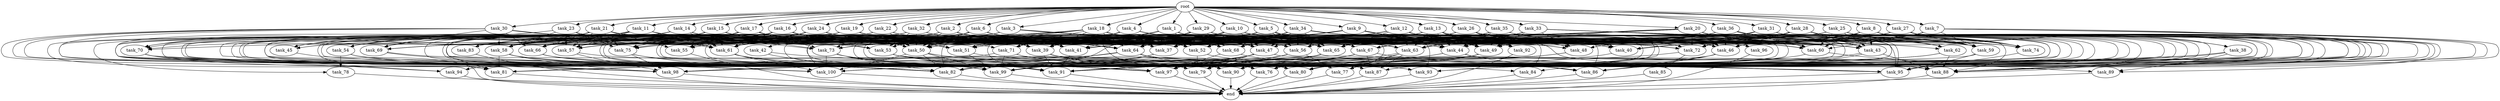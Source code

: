 digraph G {
  task_15 [size="5.321837e+10"];
  task_77 [size="4.006234e+11"];
  task_62 [size="8.619617e+11"];
  task_59 [size="4.833747e+11"];
  task_20 [size="3.739184e+11"];
  task_17 [size="3.299453e+11"];
  task_89 [size="1.644018e+11"];
  task_24 [size="9.477125e+11"];
  task_92 [size="2.627907e+11"];
  task_85 [size="1.380635e+11"];
  task_23 [size="6.239652e+11"];
  task_73 [size="8.556102e+11"];
  task_63 [size="9.624252e+11"];
  task_45 [size="9.694301e+11"];
  task_11 [size="1.460836e+11"];
  task_13 [size="7.193717e+11"];
  task_54 [size="3.860958e+11"];
  task_58 [size="6.967371e+11"];
  task_55 [size="3.737541e+11"];
  task_60 [size="6.949660e+11"];
  task_61 [size="7.759190e+11"];
  task_56 [size="2.078628e+11"];
  task_16 [size="1.155210e+10"];
  task_30 [size="6.411587e+11"];
  task_76 [size="6.871959e+11"];
  task_74 [size="2.349553e+11"];
  task_47 [size="5.210938e+11"];
  task_81 [size="3.196731e+11"];
  task_34 [size="1.950755e+11"];
  task_25 [size="9.417698e+11"];
  task_44 [size="2.801534e+11"];
  task_67 [size="6.644735e+11"];
  task_29 [size="9.357119e+11"];
  end [size="0.000000e+00"];
  task_66 [size="6.946948e+11"];
  task_2 [size="5.433442e+11"];
  task_4 [size="1.018723e+11"];
  task_86 [size="6.930792e+11"];
  task_64 [size="4.741991e+11"];
  task_36 [size="8.381851e+11"];
  task_71 [size="5.756494e+10"];
  task_94 [size="4.823685e+11"];
  task_95 [size="7.700248e+10"];
  task_96 [size="6.952447e+11"];
  task_48 [size="8.414934e+11"];
  task_53 [size="1.100329e+11"];
  task_5 [size="7.854692e+11"];
  task_79 [size="1.837484e+11"];
  task_52 [size="8.760281e+11"];
  task_31 [size="9.294519e+11"];
  task_1 [size="2.220561e+11"];
  task_82 [size="1.798405e+11"];
  task_19 [size="7.270098e+11"];
  task_40 [size="3.478244e+11"];
  task_57 [size="1.489636e+11"];
  task_83 [size="1.454169e+11"];
  task_6 [size="8.253236e+11"];
  task_80 [size="9.872540e+10"];
  task_22 [size="3.652764e+11"];
  task_99 [size="4.499361e+11"];
  task_100 [size="2.572275e+11"];
  task_84 [size="2.904249e+11"];
  task_90 [size="3.566211e+11"];
  task_49 [size="1.474203e+11"];
  task_3 [size="6.548056e+10"];
  task_14 [size="7.863484e+11"];
  task_18 [size="3.353247e+11"];
  task_42 [size="2.069851e+11"];
  task_10 [size="2.449260e+10"];
  task_70 [size="1.832887e+11"];
  task_78 [size="7.819103e+10"];
  task_50 [size="2.554939e+11"];
  task_21 [size="3.341280e+11"];
  task_32 [size="4.326050e+11"];
  task_51 [size="7.242359e+11"];
  task_46 [size="5.455047e+11"];
  task_12 [size="5.019332e+11"];
  task_9 [size="7.310521e+11"];
  task_93 [size="2.709626e+11"];
  task_43 [size="9.857702e+11"];
  task_26 [size="5.664221e+11"];
  task_41 [size="6.034491e+11"];
  task_27 [size="4.774639e+11"];
  task_68 [size="9.229991e+11"];
  task_65 [size="9.395578e+11"];
  task_39 [size="3.273546e+11"];
  task_38 [size="7.363333e+11"];
  task_72 [size="6.608996e+11"];
  task_98 [size="5.604463e+11"];
  task_28 [size="1.618132e+11"];
  task_69 [size="6.094446e+10"];
  task_88 [size="2.151064e+11"];
  task_91 [size="6.456522e+10"];
  task_8 [size="4.609920e+11"];
  task_75 [size="8.448521e+10"];
  task_33 [size="6.170790e+10"];
  root [size="0.000000e+00"];
  task_7 [size="1.269414e+11"];
  task_87 [size="4.528421e+11"];
  task_35 [size="4.389213e+11"];
  task_97 [size="5.178603e+11"];
  task_37 [size="1.687146e+09"];

  task_15 -> task_61 [size="4.564229e+07"];
  task_15 -> task_70 [size="3.665775e+07"];
  task_15 -> task_73 [size="1.069513e+08"];
  task_15 -> task_72 [size="6.008178e+07"];
  task_15 -> task_62 [size="1.723923e+08"];
  task_15 -> task_75 [size="5.280326e+06"];
  task_15 -> task_58 [size="5.359516e+07"];
  task_15 -> task_80 [size="5.196074e+06"];
  task_77 -> end [size="1.000000e-12"];
  task_62 -> task_90 [size="7.132423e+07"];
  task_62 -> task_76 [size="5.726633e+07"];
  task_62 -> task_88 [size="1.434043e+07"];
  task_59 -> task_95 [size="4.812655e+06"];
  task_59 -> task_81 [size="4.566758e+07"];
  task_20 -> task_64 [size="3.161327e+07"];
  task_20 -> task_82 [size="9.465289e+06"];
  task_20 -> task_60 [size="4.964043e+07"];
  task_20 -> task_59 [size="4.833747e+07"];
  task_20 -> task_50 [size="1.824957e+07"];
  task_20 -> task_95 [size="4.812655e+06"];
  task_20 -> task_62 [size="1.723923e+08"];
  task_20 -> task_46 [size="4.545872e+07"];
  task_20 -> task_61 [size="4.564229e+07"];
  task_20 -> task_65 [size="6.263719e+07"];
  task_20 -> task_76 [size="5.726633e+07"];
  task_20 -> task_79 [size="1.224989e+07"];
  task_20 -> task_69 [size="6.094446e+06"];
  task_20 -> task_73 [size="1.069513e+08"];
  task_20 -> task_72 [size="6.008178e+07"];
  task_20 -> task_97 [size="3.236627e+07"];
  task_20 -> task_49 [size="1.228503e+07"];
  task_20 -> task_74 [size="1.678252e+07"];
  task_20 -> task_52 [size="7.963892e+07"];
  task_17 -> task_45 [size="1.615717e+08"];
  task_17 -> task_39 [size="2.518112e+07"];
  task_17 -> task_54 [size="9.652394e+07"];
  task_17 -> task_50 [size="1.824957e+07"];
  task_17 -> task_57 [size="8.762566e+06"];
  task_17 -> task_41 [size="8.620702e+07"];
  task_17 -> task_80 [size="5.196074e+06"];
  task_17 -> task_56 [size="1.299142e+07"];
  task_17 -> task_55 [size="3.737541e+07"];
  task_17 -> task_51 [size="1.448472e+08"];
  task_17 -> task_83 [size="7.270847e+07"];
  task_17 -> task_52 [size="7.963892e+07"];
  task_17 -> task_73 [size="1.069513e+08"];
  task_17 -> task_95 [size="4.812655e+06"];
  task_89 -> end [size="1.000000e-12"];
  task_24 -> task_64 [size="3.161327e+07"];
  task_24 -> task_54 [size="9.652394e+07"];
  task_24 -> task_60 [size="4.964043e+07"];
  task_24 -> task_50 [size="1.824957e+07"];
  task_24 -> task_57 [size="8.762566e+06"];
  task_24 -> task_61 [size="4.564229e+07"];
  task_24 -> task_41 [size="8.620702e+07"];
  task_24 -> task_48 [size="7.649940e+07"];
  task_24 -> task_75 [size="5.280326e+06"];
  task_24 -> task_99 [size="2.999574e+07"];
  task_24 -> task_56 [size="1.299142e+07"];
  task_24 -> task_94 [size="1.205921e+08"];
  task_24 -> task_69 [size="6.094446e+06"];
  task_24 -> task_66 [size="6.315407e+07"];
  task_24 -> task_91 [size="3.398170e+06"];
  task_24 -> task_74 [size="1.678252e+07"];
  task_92 -> end [size="1.000000e-12"];
  task_85 -> end [size="1.000000e-12"];
  task_23 -> task_58 [size="5.359516e+07"];
  task_23 -> task_75 [size="5.280326e+06"];
  task_23 -> task_61 [size="4.564229e+07"];
  task_23 -> task_57 [size="8.762566e+06"];
  task_23 -> task_88 [size="1.434043e+07"];
  task_73 -> task_91 [size="3.398170e+06"];
  task_73 -> task_82 [size="9.465289e+06"];
  task_73 -> task_100 [size="2.572275e+07"];
  task_73 -> task_76 [size="5.726633e+07"];
  task_63 -> task_79 [size="1.224989e+07"];
  task_63 -> task_87 [size="9.056843e+07"];
  task_63 -> task_77 [size="1.335411e+08"];
  task_63 -> task_80 [size="5.196074e+06"];
  task_45 -> end [size="1.000000e-12"];
  task_11 -> task_45 [size="1.615717e+08"];
  task_11 -> task_61 [size="4.564229e+07"];
  task_11 -> task_53 [size="1.833882e+07"];
  task_11 -> task_66 [size="6.315407e+07"];
  task_11 -> task_79 [size="1.224989e+07"];
  task_11 -> task_49 [size="1.228503e+07"];
  task_11 -> task_57 [size="8.762566e+06"];
  task_11 -> task_78 [size="3.909551e+07"];
  task_11 -> task_37 [size="2.410209e+05"];
  task_13 -> task_48 [size="7.649940e+07"];
  task_13 -> task_61 [size="4.564229e+07"];
  task_13 -> task_56 [size="1.299142e+07"];
  task_13 -> task_74 [size="1.678252e+07"];
  task_13 -> task_46 [size="4.545872e+07"];
  task_13 -> task_43 [size="9.857702e+07"];
  task_13 -> task_44 [size="2.801534e+07"];
  task_13 -> task_49 [size="1.228503e+07"];
  task_13 -> task_75 [size="5.280326e+06"];
  task_13 -> task_63 [size="8.020210e+07"];
  task_54 -> task_78 [size="3.909551e+07"];
  task_54 -> task_79 [size="1.224989e+07"];
  task_54 -> task_87 [size="9.056843e+07"];
  task_54 -> task_97 [size="3.236627e+07"];
  task_58 -> task_80 [size="5.196074e+06"];
  task_58 -> task_81 [size="4.566758e+07"];
  task_58 -> task_82 [size="9.465289e+06"];
  task_58 -> task_98 [size="5.094967e+07"];
  task_58 -> task_88 [size="1.434043e+07"];
  task_55 -> end [size="1.000000e-12"];
  task_60 -> task_89 [size="5.480059e+07"];
  task_60 -> task_97 [size="3.236627e+07"];
  task_61 -> task_91 [size="3.398170e+06"];
  task_61 -> task_99 [size="2.999574e+07"];
  task_61 -> task_76 [size="5.726633e+07"];
  task_61 -> task_100 [size="2.572275e+07"];
  task_61 -> task_79 [size="1.224989e+07"];
  task_56 -> task_91 [size="3.398170e+06"];
  task_56 -> task_77 [size="1.335411e+08"];
  task_56 -> task_79 [size="1.224989e+07"];
  task_16 -> task_45 [size="1.615717e+08"];
  task_16 -> task_64 [size="3.161327e+07"];
  task_16 -> task_82 [size="9.465289e+06"];
  task_16 -> task_40 [size="2.675572e+07"];
  task_16 -> task_58 [size="5.359516e+07"];
  task_16 -> task_57 [size="8.762566e+06"];
  task_16 -> task_60 [size="4.964043e+07"];
  task_16 -> task_68 [size="1.153749e+08"];
  task_16 -> task_80 [size="5.196074e+06"];
  task_16 -> task_52 [size="7.963892e+07"];
  task_16 -> task_75 [size="5.280326e+06"];
  task_16 -> task_53 [size="1.833882e+07"];
  task_16 -> task_56 [size="1.299142e+07"];
  task_16 -> task_39 [size="2.518112e+07"];
  task_16 -> task_70 [size="3.665775e+07"];
  task_16 -> task_69 [size="6.094446e+06"];
  task_16 -> task_98 [size="5.094967e+07"];
  task_16 -> task_65 [size="6.263719e+07"];
  task_16 -> task_61 [size="4.564229e+07"];
  task_30 -> task_61 [size="4.564229e+07"];
  task_30 -> task_81 [size="4.566758e+07"];
  task_30 -> task_66 [size="6.315407e+07"];
  task_30 -> task_58 [size="5.359516e+07"];
  task_30 -> task_69 [size="6.094446e+06"];
  task_30 -> task_56 [size="1.299142e+07"];
  task_30 -> task_93 [size="5.419251e+07"];
  task_30 -> task_82 [size="9.465289e+06"];
  task_30 -> task_63 [size="8.020210e+07"];
  task_30 -> task_91 [size="3.398170e+06"];
  task_76 -> end [size="1.000000e-12"];
  task_74 -> task_95 [size="4.812655e+06"];
  task_47 -> task_95 [size="4.812655e+06"];
  task_47 -> task_82 [size="9.465289e+06"];
  task_47 -> task_79 [size="1.224989e+07"];
  task_47 -> task_98 [size="5.094967e+07"];
  task_47 -> task_97 [size="3.236627e+07"];
  task_81 -> end [size="1.000000e-12"];
  task_34 -> task_64 [size="3.161327e+07"];
  task_34 -> task_71 [size="8.223563e+06"];
  task_34 -> task_59 [size="4.833747e+07"];
  task_34 -> task_37 [size="2.410209e+05"];
  task_34 -> task_43 [size="9.857702e+07"];
  task_34 -> task_48 [size="7.649940e+07"];
  task_34 -> task_68 [size="1.153749e+08"];
  task_34 -> task_65 [size="6.263719e+07"];
  task_34 -> task_56 [size="1.299142e+07"];
  task_34 -> task_47 [size="5.789931e+07"];
  task_34 -> task_39 [size="2.518112e+07"];
  task_34 -> task_52 [size="7.963892e+07"];
  task_34 -> task_66 [size="6.315407e+07"];
  task_34 -> task_49 [size="1.228503e+07"];
  task_34 -> task_86 [size="6.300720e+07"];
  task_25 -> task_99 [size="2.999574e+07"];
  task_25 -> task_60 [size="4.964043e+07"];
  task_25 -> task_59 [size="4.833747e+07"];
  task_25 -> task_91 [size="3.398170e+06"];
  task_25 -> task_57 [size="8.762566e+06"];
  task_25 -> task_43 [size="9.857702e+07"];
  task_25 -> task_94 [size="1.205921e+08"];
  task_25 -> task_74 [size="1.678252e+07"];
  task_25 -> task_65 [size="6.263719e+07"];
  task_25 -> task_56 [size="1.299142e+07"];
  task_25 -> task_52 [size="7.963892e+07"];
  task_25 -> task_95 [size="4.812655e+06"];
  task_44 -> task_91 [size="3.398170e+06"];
  task_44 -> task_95 [size="4.812655e+06"];
  task_44 -> task_99 [size="2.999574e+07"];
  task_44 -> task_86 [size="6.300720e+07"];
  task_67 -> task_82 [size="9.465289e+06"];
  task_67 -> task_99 [size="2.999574e+07"];
  task_67 -> task_87 [size="9.056843e+07"];
  task_67 -> task_88 [size="1.434043e+07"];
  task_67 -> task_91 [size="3.398170e+06"];
  task_67 -> task_97 [size="3.236627e+07"];
  task_29 -> task_64 [size="3.161327e+07"];
  task_29 -> task_61 [size="4.564229e+07"];
  task_29 -> task_99 [size="2.999574e+07"];
  task_29 -> task_60 [size="4.964043e+07"];
  task_29 -> task_59 [size="4.833747e+07"];
  task_29 -> task_55 [size="3.737541e+07"];
  task_29 -> task_72 [size="6.008178e+07"];
  task_29 -> task_83 [size="7.270847e+07"];
  task_29 -> task_68 [size="1.153749e+08"];
  task_29 -> task_47 [size="5.789931e+07"];
  task_29 -> task_63 [size="8.020210e+07"];
  task_66 -> task_91 [size="3.398170e+06"];
  task_66 -> task_82 [size="9.465289e+06"];
  task_66 -> task_99 [size="2.999574e+07"];
  task_66 -> task_86 [size="6.300720e+07"];
  task_2 -> task_82 [size="9.465289e+06"];
  task_2 -> task_67 [size="1.661184e+08"];
  task_2 -> task_54 [size="9.652394e+07"];
  task_2 -> task_60 [size="4.964043e+07"];
  task_2 -> task_50 [size="1.824957e+07"];
  task_2 -> task_57 [size="8.762566e+06"];
  task_2 -> task_100 [size="2.572275e+07"];
  task_2 -> task_52 [size="7.963892e+07"];
  task_2 -> task_75 [size="5.280326e+06"];
  task_2 -> task_66 [size="6.315407e+07"];
  task_2 -> task_39 [size="2.518112e+07"];
  task_2 -> task_46 [size="4.545872e+07"];
  task_2 -> task_72 [size="6.008178e+07"];
  task_2 -> task_63 [size="8.020210e+07"];
  task_2 -> task_97 [size="3.236627e+07"];
  task_4 -> task_45 [size="1.615717e+08"];
  task_4 -> task_64 [size="3.161327e+07"];
  task_4 -> task_71 [size="8.223563e+06"];
  task_4 -> task_39 [size="2.518112e+07"];
  task_4 -> task_40 [size="2.675572e+07"];
  task_4 -> task_55 [size="3.737541e+07"];
  task_4 -> task_44 [size="2.801534e+07"];
  task_4 -> task_61 [size="4.564229e+07"];
  task_4 -> task_100 [size="2.572275e+07"];
  task_4 -> task_80 [size="5.196074e+06"];
  task_4 -> task_48 [size="7.649940e+07"];
  task_4 -> task_92 [size="8.759689e+07"];
  task_4 -> task_65 [size="6.263719e+07"];
  task_4 -> task_56 [size="1.299142e+07"];
  task_4 -> task_67 [size="1.661184e+08"];
  task_4 -> task_50 [size="1.824957e+07"];
  task_4 -> task_76 [size="5.726633e+07"];
  task_86 -> end [size="1.000000e-12"];
  task_64 -> task_88 [size="1.434043e+07"];
  task_64 -> task_82 [size="9.465289e+06"];
  task_64 -> task_98 [size="5.094967e+07"];
  task_64 -> task_90 [size="7.132423e+07"];
  task_36 -> task_64 [size="3.161327e+07"];
  task_36 -> task_93 [size="5.419251e+07"];
  task_36 -> task_60 [size="4.964043e+07"];
  task_36 -> task_91 [size="3.398170e+06"];
  task_36 -> task_88 [size="1.434043e+07"];
  task_36 -> task_61 [size="4.564229e+07"];
  task_36 -> task_63 [size="8.020210e+07"];
  task_36 -> task_68 [size="1.153749e+08"];
  task_36 -> task_39 [size="2.518112e+07"];
  task_36 -> task_50 [size="1.824957e+07"];
  task_36 -> task_46 [size="4.545872e+07"];
  task_36 -> task_74 [size="1.678252e+07"];
  task_36 -> task_47 [size="5.789931e+07"];
  task_36 -> task_76 [size="5.726633e+07"];
  task_71 -> task_79 [size="1.224989e+07"];
  task_71 -> task_81 [size="4.566758e+07"];
  task_71 -> task_99 [size="2.999574e+07"];
  task_71 -> task_80 [size="5.196074e+06"];
  task_94 -> end [size="1.000000e-12"];
  task_95 -> end [size="1.000000e-12"];
  task_96 -> end [size="1.000000e-12"];
  task_48 -> task_79 [size="1.224989e+07"];
  task_48 -> task_97 [size="3.236627e+07"];
  task_53 -> task_97 [size="3.236627e+07"];
  task_53 -> task_80 [size="5.196074e+06"];
  task_53 -> task_84 [size="9.680831e+07"];
  task_53 -> task_88 [size="1.434043e+07"];
  task_5 -> task_60 [size="4.964043e+07"];
  task_5 -> task_59 [size="4.833747e+07"];
  task_5 -> task_44 [size="2.801534e+07"];
  task_5 -> task_41 [size="8.620702e+07"];
  task_5 -> task_75 [size="5.280326e+06"];
  task_5 -> task_65 [size="6.263719e+07"];
  task_5 -> task_84 [size="9.680831e+07"];
  task_5 -> task_96 [size="3.476224e+08"];
  task_5 -> task_49 [size="1.228503e+07"];
  task_5 -> task_64 [size="3.161327e+07"];
  task_5 -> task_58 [size="5.359516e+07"];
  task_5 -> task_50 [size="1.824957e+07"];
  task_5 -> task_92 [size="8.759689e+07"];
  task_5 -> task_95 [size="4.812655e+06"];
  task_5 -> task_48 [size="7.649940e+07"];
  task_5 -> task_61 [size="4.564229e+07"];
  task_5 -> task_56 [size="1.299142e+07"];
  task_5 -> task_51 [size="1.448472e+08"];
  task_5 -> task_55 [size="3.737541e+07"];
  task_5 -> task_46 [size="4.545872e+07"];
  task_5 -> task_37 [size="2.410209e+05"];
  task_5 -> task_57 [size="8.762566e+06"];
  task_79 -> end [size="1.000000e-12"];
  task_52 -> task_79 [size="1.224989e+07"];
  task_52 -> task_88 [size="1.434043e+07"];
  task_31 -> task_82 [size="9.465289e+06"];
  task_31 -> task_58 [size="5.359516e+07"];
  task_31 -> task_57 [size="8.762566e+06"];
  task_31 -> task_88 [size="1.434043e+07"];
  task_31 -> task_100 [size="2.572275e+07"];
  task_31 -> task_80 [size="5.196074e+06"];
  task_31 -> task_62 [size="1.723923e+08"];
  task_31 -> task_61 [size="4.564229e+07"];
  task_31 -> task_65 [size="6.263719e+07"];
  task_31 -> task_66 [size="6.315407e+07"];
  task_31 -> task_38 [size="3.681666e+08"];
  task_31 -> task_72 [size="6.008178e+07"];
  task_31 -> task_74 [size="1.678252e+07"];
  task_31 -> task_86 [size="6.300720e+07"];
  task_31 -> task_98 [size="5.094967e+07"];
  task_1 -> task_82 [size="9.465289e+06"];
  task_1 -> task_58 [size="5.359516e+07"];
  task_1 -> task_50 [size="1.824957e+07"];
  task_1 -> task_44 [size="2.801534e+07"];
  task_1 -> task_41 [size="8.620702e+07"];
  task_1 -> task_46 [size="4.545872e+07"];
  task_1 -> task_56 [size="1.299142e+07"];
  task_1 -> task_39 [size="2.518112e+07"];
  task_1 -> task_52 [size="7.963892e+07"];
  task_1 -> task_72 [size="6.008178e+07"];
  task_1 -> task_37 [size="2.410209e+05"];
  task_1 -> task_63 [size="8.020210e+07"];
  task_1 -> task_47 [size="5.789931e+07"];
  task_82 -> end [size="1.000000e-12"];
  task_19 -> task_45 [size="1.615717e+08"];
  task_19 -> task_64 [size="3.161327e+07"];
  task_19 -> task_81 [size="4.566758e+07"];
  task_19 -> task_55 [size="3.737541e+07"];
  task_19 -> task_57 [size="8.762566e+06"];
  task_19 -> task_43 [size="9.857702e+07"];
  task_19 -> task_68 [size="1.153749e+08"];
  task_19 -> task_98 [size="5.094967e+07"];
  task_19 -> task_49 [size="1.228503e+07"];
  task_19 -> task_75 [size="5.280326e+06"];
  task_19 -> task_65 [size="6.263719e+07"];
  task_19 -> task_66 [size="6.315407e+07"];
  task_19 -> task_51 [size="1.448472e+08"];
  task_19 -> task_79 [size="1.224989e+07"];
  task_19 -> task_69 [size="6.094446e+06"];
  task_19 -> task_63 [size="8.020210e+07"];
  task_19 -> task_37 [size="2.410209e+05"];
  task_19 -> task_95 [size="4.812655e+06"];
  task_40 -> task_91 [size="3.398170e+06"];
  task_57 -> task_98 [size="5.094967e+07"];
  task_57 -> task_90 [size="7.132423e+07"];
  task_83 -> end [size="1.000000e-12"];
  task_6 -> task_64 [size="3.161327e+07"];
  task_6 -> task_42 [size="2.069851e+08"];
  task_6 -> task_58 [size="5.359516e+07"];
  task_6 -> task_55 [size="3.737541e+07"];
  task_6 -> task_70 [size="3.665775e+07"];
  task_6 -> task_43 [size="9.857702e+07"];
  task_6 -> task_61 [size="4.564229e+07"];
  task_6 -> task_41 [size="8.620702e+07"];
  task_6 -> task_48 [size="7.649940e+07"];
  task_6 -> task_75 [size="5.280326e+06"];
  task_6 -> task_65 [size="6.263719e+07"];
  task_6 -> task_56 [size="1.299142e+07"];
  task_6 -> task_50 [size="1.824957e+07"];
  task_6 -> task_46 [size="4.545872e+07"];
  task_6 -> task_73 [size="1.069513e+08"];
  task_6 -> task_97 [size="3.236627e+07"];
  task_80 -> end [size="1.000000e-12"];
  task_22 -> task_65 [size="6.263719e+07"];
  task_22 -> task_47 [size="5.789931e+07"];
  task_22 -> task_39 [size="2.518112e+07"];
  task_22 -> task_50 [size="1.824957e+07"];
  task_22 -> task_55 [size="3.737541e+07"];
  task_22 -> task_57 [size="8.762566e+06"];
  task_22 -> task_40 [size="2.675572e+07"];
  task_22 -> task_98 [size="5.094967e+07"];
  task_22 -> task_100 [size="2.572275e+07"];
  task_99 -> end [size="1.000000e-12"];
  task_100 -> end [size="1.000000e-12"];
  task_84 -> end [size="1.000000e-12"];
  task_90 -> end [size="1.000000e-12"];
  task_49 -> task_94 [size="1.205921e+08"];
  task_49 -> task_79 [size="1.224989e+07"];
  task_49 -> task_98 [size="5.094967e+07"];
  task_49 -> task_77 [size="1.335411e+08"];
  task_49 -> task_97 [size="3.236627e+07"];
  task_3 -> task_71 [size="8.223563e+06"];
  task_3 -> task_40 [size="2.675572e+07"];
  task_3 -> task_59 [size="4.833747e+07"];
  task_3 -> task_55 [size="3.737541e+07"];
  task_3 -> task_57 [size="8.762566e+06"];
  task_3 -> task_61 [size="4.564229e+07"];
  task_3 -> task_75 [size="5.280326e+06"];
  task_3 -> task_80 [size="5.196074e+06"];
  task_3 -> task_68 [size="1.153749e+08"];
  task_3 -> task_99 [size="2.999574e+07"];
  task_3 -> task_56 [size="1.299142e+07"];
  task_3 -> task_63 [size="8.020210e+07"];
  task_3 -> task_76 [size="5.726633e+07"];
  task_14 -> task_64 [size="3.161327e+07"];
  task_14 -> task_46 [size="4.545872e+07"];
  task_14 -> task_61 [size="4.564229e+07"];
  task_14 -> task_82 [size="9.465289e+06"];
  task_14 -> task_71 [size="8.223563e+06"];
  task_14 -> task_70 [size="3.665775e+07"];
  task_14 -> task_58 [size="5.359516e+07"];
  task_14 -> task_52 [size="7.963892e+07"];
  task_14 -> task_73 [size="1.069513e+08"];
  task_14 -> task_69 [size="6.094446e+06"];
  task_14 -> task_97 [size="3.236627e+07"];
  task_18 -> task_45 [size="1.615717e+08"];
  task_18 -> task_64 [size="3.161327e+07"];
  task_18 -> task_71 [size="8.223563e+06"];
  task_18 -> task_51 [size="1.448472e+08"];
  task_18 -> task_40 [size="2.675572e+07"];
  task_18 -> task_50 [size="1.824957e+07"];
  task_18 -> task_57 [size="8.762566e+06"];
  task_18 -> task_63 [size="8.020210e+07"];
  task_18 -> task_68 [size="1.153749e+08"];
  task_18 -> task_80 [size="5.196074e+06"];
  task_18 -> task_48 [size="7.649940e+07"];
  task_18 -> task_75 [size="5.280326e+06"];
  task_18 -> task_39 [size="2.518112e+07"];
  task_18 -> task_91 [size="3.398170e+06"];
  task_18 -> task_52 [size="7.963892e+07"];
  task_18 -> task_69 [size="6.094446e+06"];
  task_18 -> task_74 [size="1.678252e+07"];
  task_18 -> task_47 [size="5.789931e+07"];
  task_42 -> task_91 [size="3.398170e+06"];
  task_42 -> task_86 [size="6.300720e+07"];
  task_10 -> task_64 [size="3.161327e+07"];
  task_10 -> task_61 [size="4.564229e+07"];
  task_10 -> task_53 [size="1.833882e+07"];
  task_10 -> task_40 [size="2.675572e+07"];
  task_10 -> task_73 [size="1.069513e+08"];
  task_10 -> task_44 [size="2.801534e+07"];
  task_10 -> task_93 [size="5.419251e+07"];
  task_10 -> task_37 [size="2.410209e+05"];
  task_10 -> task_43 [size="9.857702e+07"];
  task_10 -> task_47 [size="5.789931e+07"];
  task_10 -> task_76 [size="5.726633e+07"];
  task_70 -> task_91 [size="3.398170e+06"];
  task_70 -> task_82 [size="9.465289e+06"];
  task_70 -> task_94 [size="1.205921e+08"];
  task_70 -> task_100 [size="2.572275e+07"];
  task_70 -> task_97 [size="3.236627e+07"];
  task_78 -> end [size="1.000000e-12"];
  task_50 -> task_95 [size="4.812655e+06"];
  task_50 -> task_82 [size="9.465289e+06"];
  task_50 -> task_99 [size="2.999574e+07"];
  task_50 -> task_100 [size="2.572275e+07"];
  task_50 -> task_79 [size="1.224989e+07"];
  task_21 -> task_81 [size="4.566758e+07"];
  task_21 -> task_58 [size="5.359516e+07"];
  task_21 -> task_55 [size="3.737541e+07"];
  task_21 -> task_44 [size="2.801534e+07"];
  task_21 -> task_75 [size="5.280326e+06"];
  task_21 -> task_99 [size="2.999574e+07"];
  task_21 -> task_66 [size="6.315407e+07"];
  task_21 -> task_86 [size="6.300720e+07"];
  task_21 -> task_39 [size="2.518112e+07"];
  task_21 -> task_70 [size="3.665775e+07"];
  task_21 -> task_69 [size="6.094446e+06"];
  task_21 -> task_49 [size="1.228503e+07"];
  task_21 -> task_57 [size="8.762566e+06"];
  task_21 -> task_65 [size="6.263719e+07"];
  task_32 -> task_81 [size="4.566758e+07"];
  task_32 -> task_54 [size="9.652394e+07"];
  task_32 -> task_58 [size="5.359516e+07"];
  task_32 -> task_50 [size="1.824957e+07"];
  task_32 -> task_44 [size="2.801534e+07"];
  task_32 -> task_75 [size="5.280326e+06"];
  task_32 -> task_53 [size="1.833882e+07"];
  task_32 -> task_66 [size="6.315407e+07"];
  task_32 -> task_47 [size="5.789931e+07"];
  task_32 -> task_72 [size="6.008178e+07"];
  task_32 -> task_49 [size="1.228503e+07"];
  task_32 -> task_57 [size="8.762566e+06"];
  task_32 -> task_65 [size="6.263719e+07"];
  task_51 -> task_95 [size="4.812655e+06"];
  task_51 -> task_99 [size="2.999574e+07"];
  task_46 -> task_87 [size="9.056843e+07"];
  task_46 -> task_86 [size="6.300720e+07"];
  task_46 -> task_100 [size="2.572275e+07"];
  task_12 -> task_71 [size="8.223563e+06"];
  task_12 -> task_87 [size="9.056843e+07"];
  task_12 -> task_60 [size="4.964043e+07"];
  task_12 -> task_40 [size="2.675572e+07"];
  task_12 -> task_63 [size="8.020210e+07"];
  task_12 -> task_48 [size="7.649940e+07"];
  task_12 -> task_75 [size="5.280326e+06"];
  task_12 -> task_53 [size="1.833882e+07"];
  task_12 -> task_66 [size="6.315407e+07"];
  task_12 -> task_84 [size="9.680831e+07"];
  task_12 -> task_52 [size="7.963892e+07"];
  task_12 -> task_72 [size="6.008178e+07"];
  task_12 -> task_49 [size="1.228503e+07"];
  task_12 -> task_74 [size="1.678252e+07"];
  task_12 -> task_65 [size="6.263719e+07"];
  task_9 -> task_64 [size="3.161327e+07"];
  task_9 -> task_46 [size="4.545872e+07"];
  task_9 -> task_75 [size="5.280326e+06"];
  task_9 -> task_40 [size="2.675572e+07"];
  task_9 -> task_52 [size="7.963892e+07"];
  task_9 -> task_44 [size="2.801534e+07"];
  task_9 -> task_60 [size="4.964043e+07"];
  task_9 -> task_57 [size="8.762566e+06"];
  task_9 -> task_80 [size="5.196074e+06"];
  task_93 -> end [size="1.000000e-12"];
  task_43 -> task_76 [size="5.726633e+07"];
  task_43 -> task_86 [size="6.300720e+07"];
  task_43 -> task_88 [size="1.434043e+07"];
  task_26 -> task_91 [size="3.398170e+06"];
  task_26 -> task_82 [size="9.465289e+06"];
  task_26 -> task_58 [size="5.359516e+07"];
  task_26 -> task_50 [size="1.824957e+07"];
  task_26 -> task_57 [size="8.762566e+06"];
  task_26 -> task_40 [size="2.675572e+07"];
  task_26 -> task_80 [size="5.196074e+06"];
  task_26 -> task_92 [size="8.759689e+07"];
  task_26 -> task_53 [size="1.833882e+07"];
  task_26 -> task_56 [size="1.299142e+07"];
  task_26 -> task_74 [size="1.678252e+07"];
  task_26 -> task_39 [size="2.518112e+07"];
  task_26 -> task_96 [size="3.476224e+08"];
  task_26 -> task_46 [size="4.545872e+07"];
  task_26 -> task_73 [size="1.069513e+08"];
  task_26 -> task_72 [size="6.008178e+07"];
  task_26 -> task_79 [size="1.224989e+07"];
  task_26 -> task_95 [size="4.812655e+06"];
  task_41 -> task_91 [size="3.398170e+06"];
  task_27 -> task_93 [size="5.419251e+07"];
  task_27 -> task_40 [size="2.675572e+07"];
  task_27 -> task_59 [size="4.833747e+07"];
  task_27 -> task_95 [size="4.812655e+06"];
  task_27 -> task_88 [size="1.434043e+07"];
  task_27 -> task_41 [size="8.620702e+07"];
  task_27 -> task_80 [size="5.196074e+06"];
  task_27 -> task_56 [size="1.299142e+07"];
  task_27 -> task_67 [size="1.661184e+08"];
  task_27 -> task_72 [size="6.008178e+07"];
  task_27 -> task_89 [size="5.480059e+07"];
  task_27 -> task_37 [size="2.410209e+05"];
  task_27 -> task_74 [size="1.678252e+07"];
  task_68 -> task_86 [size="6.300720e+07"];
  task_68 -> task_97 [size="3.236627e+07"];
  task_65 -> task_91 [size="3.398170e+06"];
  task_65 -> task_82 [size="9.465289e+06"];
  task_65 -> task_90 [size="7.132423e+07"];
  task_39 -> task_97 [size="3.236627e+07"];
  task_39 -> task_80 [size="5.196074e+06"];
  task_39 -> task_90 [size="7.132423e+07"];
  task_39 -> task_91 [size="3.398170e+06"];
  task_39 -> task_93 [size="5.419251e+07"];
  task_39 -> task_76 [size="5.726633e+07"];
  task_38 -> task_82 [size="9.465289e+06"];
  task_38 -> task_80 [size="5.196074e+06"];
  task_38 -> task_89 [size="5.480059e+07"];
  task_72 -> task_85 [size="1.380635e+08"];
  task_72 -> task_99 [size="2.999574e+07"];
  task_98 -> end [size="1.000000e-12"];
  task_28 -> task_40 [size="2.675572e+07"];
  task_28 -> task_55 [size="3.737541e+07"];
  task_28 -> task_95 [size="4.812655e+06"];
  task_28 -> task_62 [size="1.723923e+08"];
  task_28 -> task_43 [size="9.857702e+07"];
  task_28 -> task_41 [size="8.620702e+07"];
  task_28 -> task_80 [size="5.196074e+06"];
  task_28 -> task_56 [size="1.299142e+07"];
  task_28 -> task_51 [size="1.448472e+08"];
  task_28 -> task_38 [size="3.681666e+08"];
  task_28 -> task_46 [size="4.545872e+07"];
  task_28 -> task_88 [size="1.434043e+07"];
  task_28 -> task_72 [size="6.008178e+07"];
  task_28 -> task_74 [size="1.678252e+07"];
  task_28 -> task_47 [size="5.789931e+07"];
  task_69 -> task_76 [size="5.726633e+07"];
  task_69 -> task_97 [size="3.236627e+07"];
  task_88 -> end [size="1.000000e-12"];
  task_91 -> end [size="1.000000e-12"];
  task_8 -> task_60 [size="4.964043e+07"];
  task_8 -> task_59 [size="4.833747e+07"];
  task_8 -> task_44 [size="2.801534e+07"];
  task_8 -> task_88 [size="1.434043e+07"];
  task_8 -> task_43 [size="9.857702e+07"];
  task_8 -> task_74 [size="1.678252e+07"];
  task_8 -> task_48 [size="7.649940e+07"];
  task_8 -> task_65 [size="6.263719e+07"];
  task_8 -> task_40 [size="2.675572e+07"];
  task_8 -> task_39 [size="2.518112e+07"];
  task_8 -> task_69 [size="6.094446e+06"];
  task_8 -> task_98 [size="5.094967e+07"];
  task_8 -> task_80 [size="5.196074e+06"];
  task_8 -> task_63 [size="8.020210e+07"];
  task_8 -> task_95 [size="4.812655e+06"];
  task_8 -> task_86 [size="6.300720e+07"];
  task_8 -> task_76 [size="5.726633e+07"];
  task_75 -> task_91 [size="3.398170e+06"];
  task_75 -> task_99 [size="2.999574e+07"];
  task_75 -> task_98 [size="5.094967e+07"];
  task_33 -> task_60 [size="4.964043e+07"];
  task_33 -> task_59 [size="4.833747e+07"];
  task_33 -> task_58 [size="5.359516e+07"];
  task_33 -> task_88 [size="1.434043e+07"];
  task_33 -> task_43 [size="9.857702e+07"];
  task_33 -> task_63 [size="8.020210e+07"];
  task_33 -> task_48 [size="7.649940e+07"];
  task_33 -> task_75 [size="5.280326e+06"];
  task_33 -> task_65 [size="6.263719e+07"];
  task_33 -> task_66 [size="6.315407e+07"];
  task_33 -> task_73 [size="1.069513e+08"];
  task_33 -> task_49 [size="1.228503e+07"];
  task_33 -> task_74 [size="1.678252e+07"];
  task_33 -> task_97 [size="3.236627e+07"];
  root -> task_1 [size="1.000000e-12"];
  root -> task_19 [size="1.000000e-12"];
  root -> task_5 [size="1.000000e-12"];
  root -> task_25 [size="1.000000e-12"];
  root -> task_11 [size="1.000000e-12"];
  root -> task_12 [size="1.000000e-12"];
  root -> task_9 [size="1.000000e-12"];
  root -> task_20 [size="1.000000e-12"];
  root -> task_6 [size="1.000000e-12"];
  root -> task_17 [size="1.000000e-12"];
  root -> task_26 [size="1.000000e-12"];
  root -> task_24 [size="1.000000e-12"];
  root -> task_27 [size="1.000000e-12"];
  root -> task_22 [size="1.000000e-12"];
  root -> task_7 [size="1.000000e-12"];
  root -> task_15 [size="1.000000e-12"];
  root -> task_23 [size="1.000000e-12"];
  root -> task_2 [size="1.000000e-12"];
  root -> task_3 [size="1.000000e-12"];
  root -> task_28 [size="1.000000e-12"];
  root -> task_29 [size="1.000000e-12"];
  root -> task_36 [size="1.000000e-12"];
  root -> task_14 [size="1.000000e-12"];
  root -> task_18 [size="1.000000e-12"];
  root -> task_13 [size="1.000000e-12"];
  root -> task_10 [size="1.000000e-12"];
  root -> task_8 [size="1.000000e-12"];
  root -> task_33 [size="1.000000e-12"];
  root -> task_21 [size="1.000000e-12"];
  root -> task_16 [size="1.000000e-12"];
  root -> task_34 [size="1.000000e-12"];
  root -> task_35 [size="1.000000e-12"];
  root -> task_32 [size="1.000000e-12"];
  root -> task_31 [size="1.000000e-12"];
  root -> task_4 [size="1.000000e-12"];
  root -> task_30 [size="1.000000e-12"];
  task_7 -> task_48 [size="7.649940e+07"];
  task_7 -> task_60 [size="4.964043e+07"];
  task_7 -> task_86 [size="6.300720e+07"];
  task_7 -> task_40 [size="2.675572e+07"];
  task_7 -> task_59 [size="4.833747e+07"];
  task_7 -> task_88 [size="1.434043e+07"];
  task_7 -> task_49 [size="1.228503e+07"];
  task_7 -> task_46 [size="4.545872e+07"];
  task_7 -> task_100 [size="2.572275e+07"];
  task_7 -> task_80 [size="5.196074e+06"];
  task_87 -> end [size="1.000000e-12"];
  task_35 -> task_64 [size="3.161327e+07"];
  task_35 -> task_71 [size="8.223563e+06"];
  task_35 -> task_67 [size="1.661184e+08"];
  task_35 -> task_62 [size="1.723923e+08"];
  task_35 -> task_50 [size="1.824957e+07"];
  task_35 -> task_44 [size="2.801534e+07"];
  task_35 -> task_60 [size="4.964043e+07"];
  task_35 -> task_43 [size="9.857702e+07"];
  task_35 -> task_74 [size="1.678252e+07"];
  task_35 -> task_68 [size="1.153749e+08"];
  task_35 -> task_56 [size="1.299142e+07"];
  task_35 -> task_39 [size="2.518112e+07"];
  task_35 -> task_79 [size="1.224989e+07"];
  task_35 -> task_69 [size="6.094446e+06"];
  task_35 -> task_49 [size="1.228503e+07"];
  task_35 -> task_95 [size="4.812655e+06"];
  task_97 -> end [size="1.000000e-12"];
  task_37 -> task_82 [size="9.465289e+06"];
  task_37 -> task_99 [size="2.999574e+07"];
}
